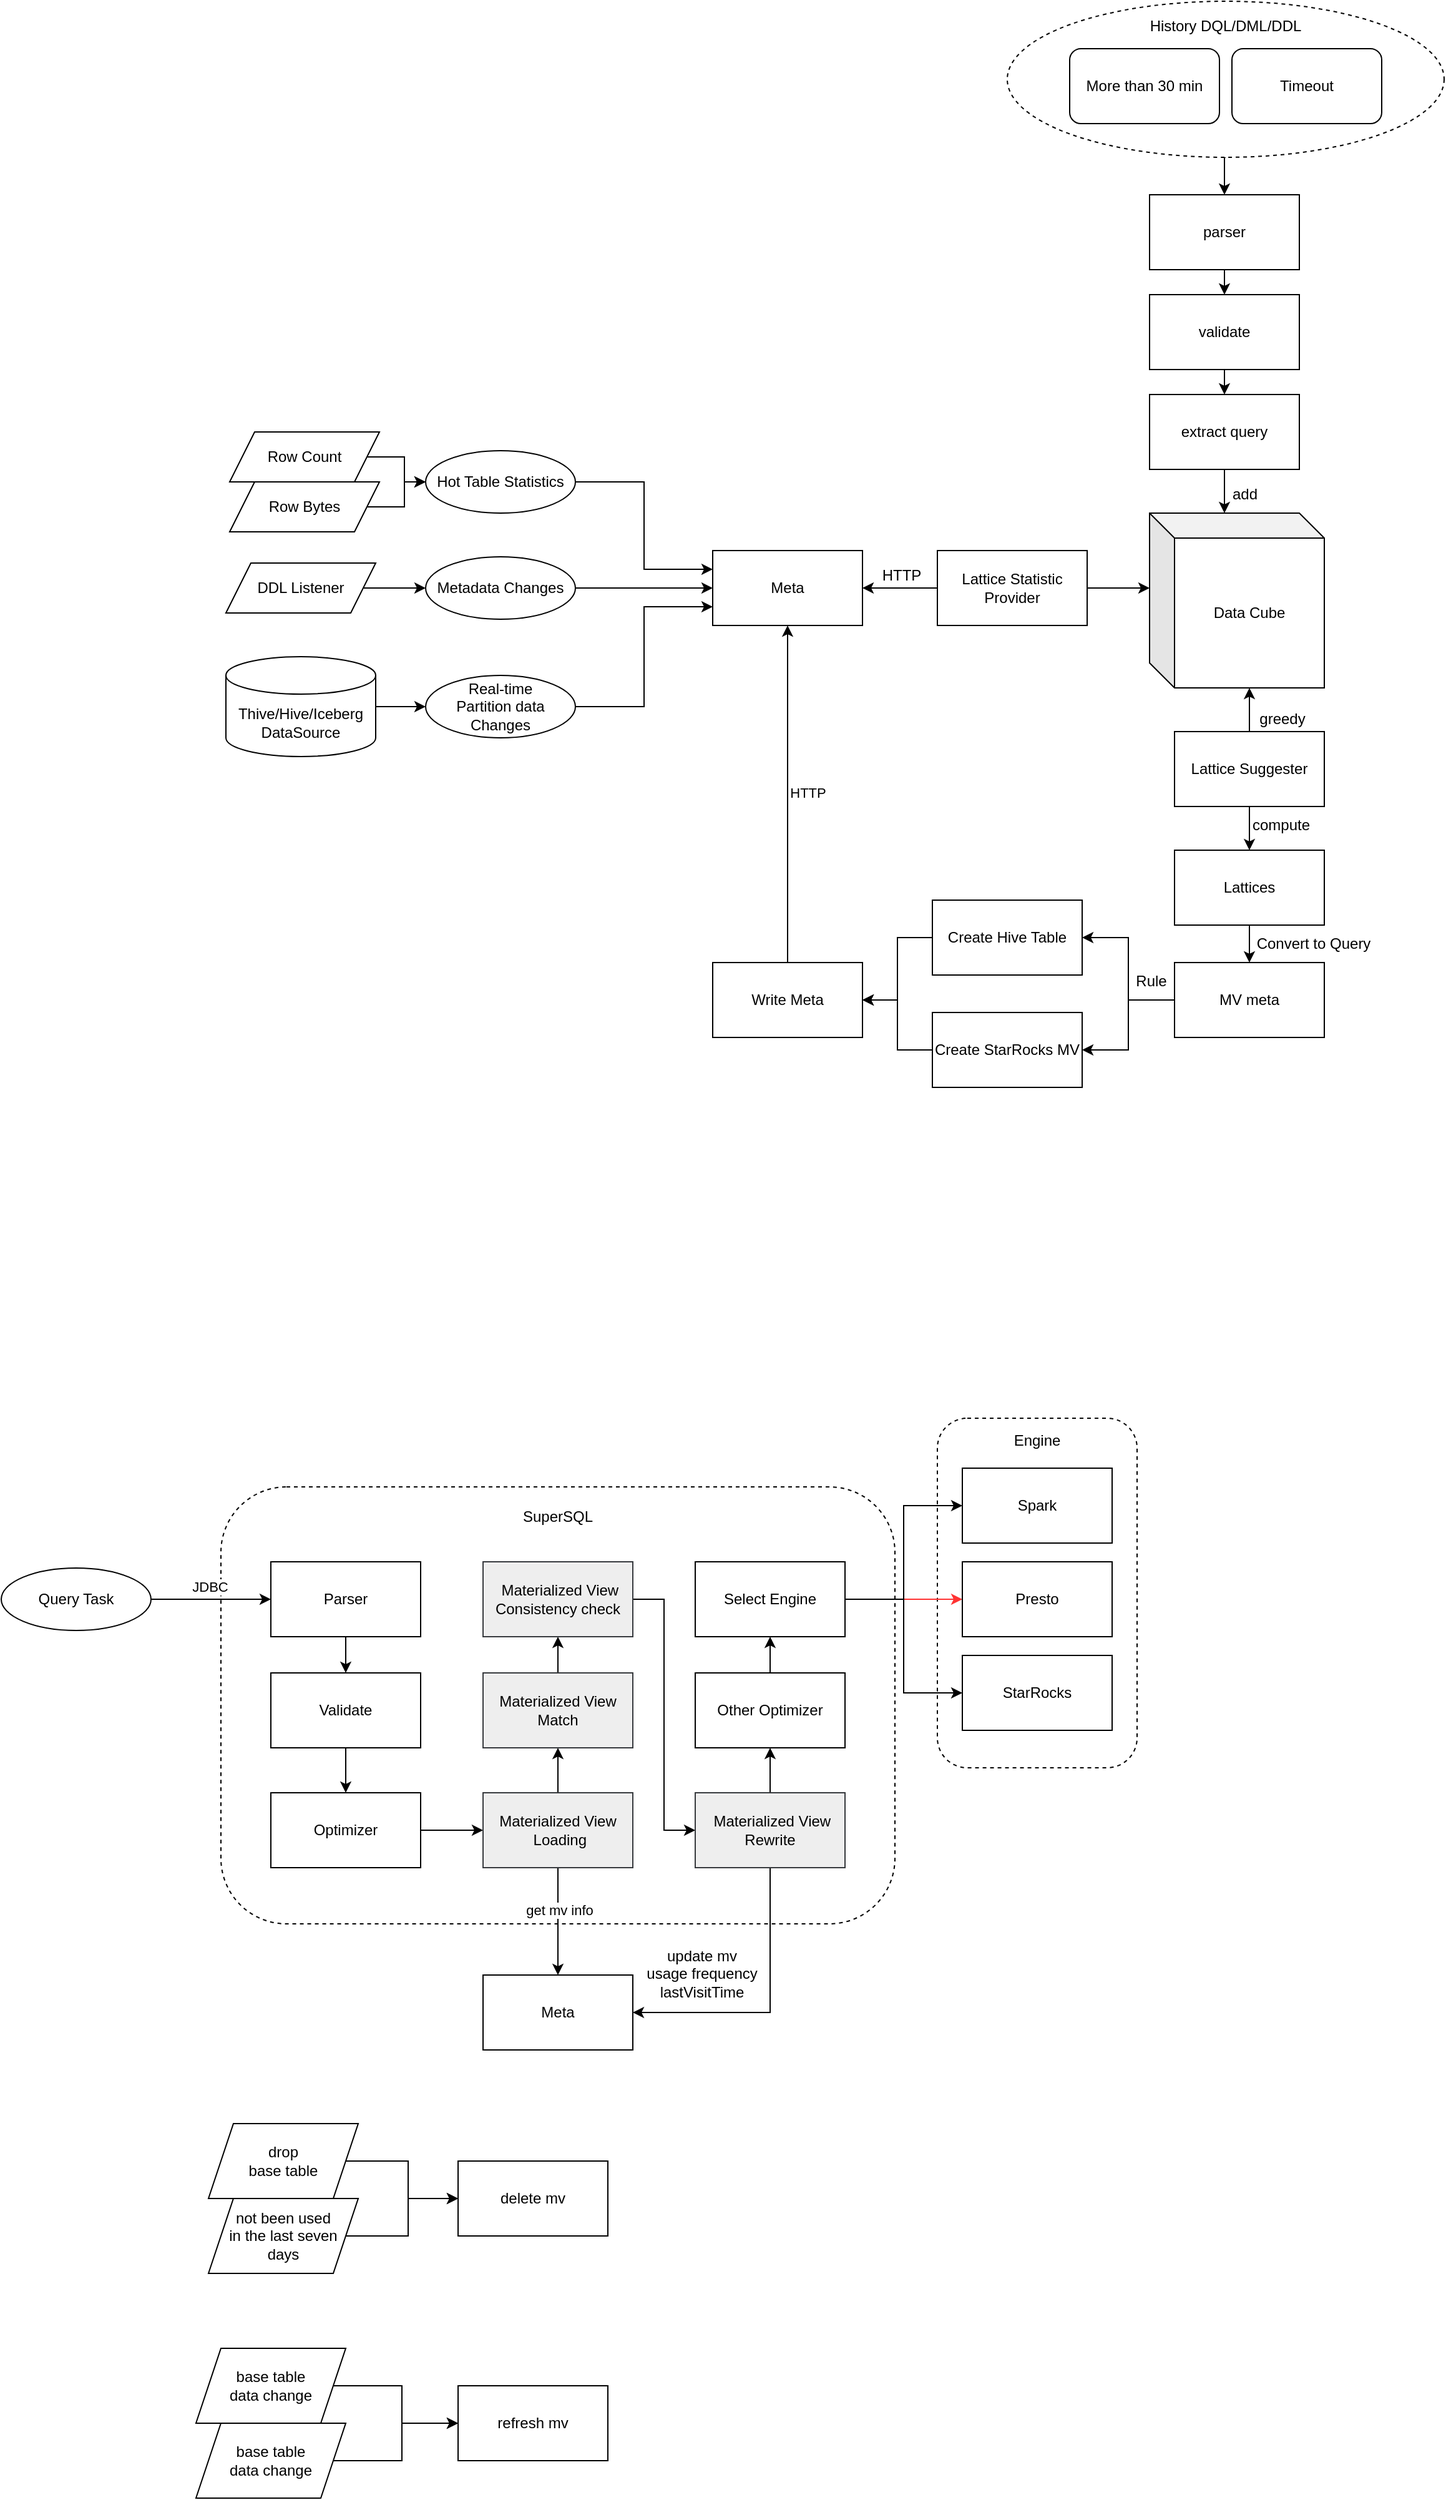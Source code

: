 <mxfile version="23.1.6" type="github">
  <diagram name="第 1 页" id="ghGFPaphjzri0F8Irfxw">
    <mxGraphModel dx="2901" dy="2315" grid="1" gridSize="10" guides="1" tooltips="1" connect="1" arrows="1" fold="1" page="1" pageScale="1" pageWidth="827" pageHeight="1169" math="0" shadow="0">
      <root>
        <mxCell id="0" />
        <mxCell id="1" parent="0" />
        <mxCell id="bA5kErI_qKJ0i6vfES4a-101" value="Engine&lt;br&gt;&lt;br&gt;&lt;br&gt;&lt;br&gt;&lt;br&gt;&lt;br&gt;&lt;br&gt;&lt;br&gt;&lt;br&gt;&lt;br&gt;&lt;br&gt;&lt;br&gt;&lt;br&gt;&lt;br&gt;&lt;br&gt;&lt;br&gt;&lt;br&gt;&lt;br&gt;" style="rounded=1;whiteSpace=wrap;html=1;dashed=1;" parent="1" vertex="1">
          <mxGeometry x="104" y="905" width="160" height="280" as="geometry" />
        </mxCell>
        <mxCell id="bA5kErI_qKJ0i6vfES4a-40" style="edgeStyle=orthogonalEdgeStyle;rounded=0;orthogonalLoop=1;jettySize=auto;html=1;exitX=0.5;exitY=1;exitDx=0;exitDy=0;entryX=0.5;entryY=0;entryDx=0;entryDy=0;" parent="1" source="bA5kErI_qKJ0i6vfES4a-39" target="bA5kErI_qKJ0i6vfES4a-41" edge="1">
          <mxGeometry relative="1" as="geometry" />
        </mxCell>
        <mxCell id="bA5kErI_qKJ0i6vfES4a-39" value="History DQL/DML/DDL&lt;br&gt;&lt;br&gt;&lt;br&gt;&lt;br&gt;&lt;br&gt;&lt;br&gt;&lt;br&gt;" style="ellipse;whiteSpace=wrap;html=1;dashed=1;" parent="1" vertex="1">
          <mxGeometry x="160" y="-230" width="350" height="125" as="geometry" />
        </mxCell>
        <mxCell id="bA5kErI_qKJ0i6vfES4a-6" style="edgeStyle=orthogonalEdgeStyle;rounded=0;orthogonalLoop=1;jettySize=auto;html=1;exitX=1;exitY=0.5;exitDx=0;exitDy=0;entryX=0;entryY=0.25;entryDx=0;entryDy=0;" parent="1" source="bA5kErI_qKJ0i6vfES4a-1" target="bA5kErI_qKJ0i6vfES4a-3" edge="1">
          <mxGeometry relative="1" as="geometry" />
        </mxCell>
        <mxCell id="bA5kErI_qKJ0i6vfES4a-1" value="Hot Table Statistics" style="ellipse;whiteSpace=wrap;html=1;" parent="1" vertex="1">
          <mxGeometry x="-306" y="130" width="120" height="50" as="geometry" />
        </mxCell>
        <mxCell id="bA5kErI_qKJ0i6vfES4a-5" style="edgeStyle=orthogonalEdgeStyle;rounded=0;orthogonalLoop=1;jettySize=auto;html=1;exitX=1;exitY=0.5;exitDx=0;exitDy=0;entryX=0;entryY=0.5;entryDx=0;entryDy=0;" parent="1" source="bA5kErI_qKJ0i6vfES4a-2" target="bA5kErI_qKJ0i6vfES4a-3" edge="1">
          <mxGeometry relative="1" as="geometry" />
        </mxCell>
        <mxCell id="bA5kErI_qKJ0i6vfES4a-2" value="Metadata Changes" style="ellipse;whiteSpace=wrap;html=1;" parent="1" vertex="1">
          <mxGeometry x="-306" y="215" width="120" height="50" as="geometry" />
        </mxCell>
        <mxCell id="bA5kErI_qKJ0i6vfES4a-3" value="Meta" style="rounded=0;whiteSpace=wrap;html=1;" parent="1" vertex="1">
          <mxGeometry x="-76" y="210" width="120" height="60" as="geometry" />
        </mxCell>
        <mxCell id="bA5kErI_qKJ0i6vfES4a-7" style="edgeStyle=orthogonalEdgeStyle;rounded=0;orthogonalLoop=1;jettySize=auto;html=1;exitX=1;exitY=0.5;exitDx=0;exitDy=0;entryX=0;entryY=0.75;entryDx=0;entryDy=0;" parent="1" source="bA5kErI_qKJ0i6vfES4a-4" target="bA5kErI_qKJ0i6vfES4a-3" edge="1">
          <mxGeometry relative="1" as="geometry" />
        </mxCell>
        <mxCell id="bA5kErI_qKJ0i6vfES4a-4" value="Real-time&lt;br&gt;Partition data &lt;br&gt;Changes" style="ellipse;whiteSpace=wrap;html=1;" parent="1" vertex="1">
          <mxGeometry x="-306" y="310" width="120" height="50" as="geometry" />
        </mxCell>
        <mxCell id="bA5kErI_qKJ0i6vfES4a-10" value="Data Cube" style="shape=cube;whiteSpace=wrap;html=1;boundedLbl=1;backgroundOutline=1;darkOpacity=0.05;darkOpacity2=0.1;" parent="1" vertex="1">
          <mxGeometry x="274" y="180" width="140" height="140" as="geometry" />
        </mxCell>
        <mxCell id="bA5kErI_qKJ0i6vfES4a-29" style="edgeStyle=orthogonalEdgeStyle;rounded=0;orthogonalLoop=1;jettySize=auto;html=1;exitX=0.5;exitY=1;exitDx=0;exitDy=0;entryX=0.5;entryY=0;entryDx=0;entryDy=0;" parent="1" source="bA5kErI_qKJ0i6vfES4a-11" target="bA5kErI_qKJ0i6vfES4a-28" edge="1">
          <mxGeometry relative="1" as="geometry" />
        </mxCell>
        <mxCell id="bA5kErI_qKJ0i6vfES4a-11" value="Lattice Suggester" style="rounded=0;whiteSpace=wrap;html=1;" parent="1" vertex="1">
          <mxGeometry x="294" y="355" width="120" height="60" as="geometry" />
        </mxCell>
        <mxCell id="bA5kErI_qKJ0i6vfES4a-12" style="edgeStyle=orthogonalEdgeStyle;rounded=0;orthogonalLoop=1;jettySize=auto;html=1;exitX=0.5;exitY=0;exitDx=0;exitDy=0;entryX=0;entryY=0;entryDx=80;entryDy=140;entryPerimeter=0;startArrow=none;startFill=0;endArrow=classic;endFill=1;" parent="1" source="bA5kErI_qKJ0i6vfES4a-11" target="bA5kErI_qKJ0i6vfES4a-10" edge="1">
          <mxGeometry relative="1" as="geometry" />
        </mxCell>
        <mxCell id="bA5kErI_qKJ0i6vfES4a-14" style="edgeStyle=orthogonalEdgeStyle;rounded=0;orthogonalLoop=1;jettySize=auto;html=1;exitX=0;exitY=0.5;exitDx=0;exitDy=0;entryX=1;entryY=0.5;entryDx=0;entryDy=0;" parent="1" source="bA5kErI_qKJ0i6vfES4a-13" target="bA5kErI_qKJ0i6vfES4a-3" edge="1">
          <mxGeometry relative="1" as="geometry" />
        </mxCell>
        <mxCell id="bA5kErI_qKJ0i6vfES4a-13" value="Lattice Statistic Provider" style="rounded=0;whiteSpace=wrap;html=1;" parent="1" vertex="1">
          <mxGeometry x="104" y="210" width="120" height="60" as="geometry" />
        </mxCell>
        <mxCell id="bA5kErI_qKJ0i6vfES4a-19" style="edgeStyle=orthogonalEdgeStyle;rounded=0;orthogonalLoop=1;jettySize=auto;html=1;exitX=1;exitY=0.5;exitDx=0;exitDy=0;entryX=0;entryY=0.5;entryDx=0;entryDy=0;" parent="1" source="bA5kErI_qKJ0i6vfES4a-15" target="bA5kErI_qKJ0i6vfES4a-1" edge="1">
          <mxGeometry relative="1" as="geometry" />
        </mxCell>
        <mxCell id="bA5kErI_qKJ0i6vfES4a-15" value="Row Bytes" style="shape=parallelogram;perimeter=parallelogramPerimeter;whiteSpace=wrap;html=1;fixedSize=1;" parent="1" vertex="1">
          <mxGeometry x="-463" y="155" width="120" height="40" as="geometry" />
        </mxCell>
        <mxCell id="bA5kErI_qKJ0i6vfES4a-18" style="edgeStyle=orthogonalEdgeStyle;rounded=0;orthogonalLoop=1;jettySize=auto;html=1;exitX=1;exitY=0.5;exitDx=0;exitDy=0;entryX=0;entryY=0.5;entryDx=0;entryDy=0;" parent="1" source="bA5kErI_qKJ0i6vfES4a-17" target="bA5kErI_qKJ0i6vfES4a-1" edge="1">
          <mxGeometry relative="1" as="geometry" />
        </mxCell>
        <mxCell id="bA5kErI_qKJ0i6vfES4a-17" value="Row Count" style="shape=parallelogram;perimeter=parallelogramPerimeter;whiteSpace=wrap;html=1;fixedSize=1;" parent="1" vertex="1">
          <mxGeometry x="-463" y="115" width="120" height="40" as="geometry" />
        </mxCell>
        <mxCell id="bA5kErI_qKJ0i6vfES4a-22" style="edgeStyle=orthogonalEdgeStyle;rounded=0;orthogonalLoop=1;jettySize=auto;html=1;exitX=1;exitY=0.5;exitDx=0;exitDy=0;entryX=0;entryY=0.5;entryDx=0;entryDy=0;" parent="1" source="bA5kErI_qKJ0i6vfES4a-20" target="bA5kErI_qKJ0i6vfES4a-2" edge="1">
          <mxGeometry relative="1" as="geometry" />
        </mxCell>
        <mxCell id="bA5kErI_qKJ0i6vfES4a-20" value="DDL Listener" style="shape=parallelogram;perimeter=parallelogramPerimeter;whiteSpace=wrap;html=1;fixedSize=1;" parent="1" vertex="1">
          <mxGeometry x="-466" y="220" width="120" height="40" as="geometry" />
        </mxCell>
        <mxCell id="bA5kErI_qKJ0i6vfES4a-21" style="edgeStyle=orthogonalEdgeStyle;rounded=0;orthogonalLoop=1;jettySize=auto;html=1;exitX=1;exitY=0.5;exitDx=0;exitDy=0;entryX=0;entryY=0;entryDx=0;entryDy=60;entryPerimeter=0;" parent="1" source="bA5kErI_qKJ0i6vfES4a-13" target="bA5kErI_qKJ0i6vfES4a-10" edge="1">
          <mxGeometry relative="1" as="geometry" />
        </mxCell>
        <mxCell id="bA5kErI_qKJ0i6vfES4a-25" style="edgeStyle=orthogonalEdgeStyle;rounded=0;orthogonalLoop=1;jettySize=auto;html=1;exitX=1;exitY=0.5;exitDx=0;exitDy=0;exitPerimeter=0;entryX=0;entryY=0.5;entryDx=0;entryDy=0;" parent="1" source="bA5kErI_qKJ0i6vfES4a-24" target="bA5kErI_qKJ0i6vfES4a-4" edge="1">
          <mxGeometry relative="1" as="geometry" />
        </mxCell>
        <mxCell id="bA5kErI_qKJ0i6vfES4a-24" value="Thive/Hive/Iceberg&lt;br&gt;DataSource" style="shape=cylinder3;whiteSpace=wrap;html=1;boundedLbl=1;backgroundOutline=1;size=15;" parent="1" vertex="1">
          <mxGeometry x="-466" y="295" width="120" height="80" as="geometry" />
        </mxCell>
        <mxCell id="bA5kErI_qKJ0i6vfES4a-31" style="edgeStyle=orthogonalEdgeStyle;rounded=0;orthogonalLoop=1;jettySize=auto;html=1;entryX=0.5;entryY=0;entryDx=0;entryDy=0;exitX=0.5;exitY=1;exitDx=0;exitDy=0;" parent="1" source="bA5kErI_qKJ0i6vfES4a-28" target="bA5kErI_qKJ0i6vfES4a-30" edge="1">
          <mxGeometry relative="1" as="geometry">
            <mxPoint x="330" y="530" as="sourcePoint" />
          </mxGeometry>
        </mxCell>
        <mxCell id="bA5kErI_qKJ0i6vfES4a-28" value="Lattices" style="rounded=0;whiteSpace=wrap;html=1;" parent="1" vertex="1">
          <mxGeometry x="294" y="450" width="120" height="60" as="geometry" />
        </mxCell>
        <mxCell id="bA5kErI_qKJ0i6vfES4a-77" style="edgeStyle=orthogonalEdgeStyle;rounded=0;orthogonalLoop=1;jettySize=auto;html=1;exitX=0;exitY=0.5;exitDx=0;exitDy=0;" parent="1" source="bA5kErI_qKJ0i6vfES4a-30" target="bA5kErI_qKJ0i6vfES4a-75" edge="1">
          <mxGeometry relative="1" as="geometry" />
        </mxCell>
        <mxCell id="bA5kErI_qKJ0i6vfES4a-78" style="edgeStyle=orthogonalEdgeStyle;rounded=0;orthogonalLoop=1;jettySize=auto;html=1;exitX=0;exitY=0.5;exitDx=0;exitDy=0;entryX=1;entryY=0.5;entryDx=0;entryDy=0;" parent="1" source="bA5kErI_qKJ0i6vfES4a-30" target="bA5kErI_qKJ0i6vfES4a-76" edge="1">
          <mxGeometry relative="1" as="geometry" />
        </mxCell>
        <mxCell id="bA5kErI_qKJ0i6vfES4a-30" value="MV meta" style="rounded=0;whiteSpace=wrap;html=1;" parent="1" vertex="1">
          <mxGeometry x="294" y="540" width="120" height="60" as="geometry" />
        </mxCell>
        <mxCell id="bA5kErI_qKJ0i6vfES4a-32" value="Convert to Query" style="text;html=1;align=center;verticalAlign=middle;resizable=0;points=[];autosize=1;strokeColor=none;fillColor=none;" parent="1" vertex="1">
          <mxGeometry x="350" y="510" width="110" height="30" as="geometry" />
        </mxCell>
        <mxCell id="bA5kErI_qKJ0i6vfES4a-37" value="More than 30 min" style="rounded=1;whiteSpace=wrap;html=1;" parent="1" vertex="1">
          <mxGeometry x="210" y="-192" width="120" height="60" as="geometry" />
        </mxCell>
        <mxCell id="bA5kErI_qKJ0i6vfES4a-38" value="Timeout" style="rounded=1;whiteSpace=wrap;html=1;" parent="1" vertex="1">
          <mxGeometry x="340" y="-192" width="120" height="60" as="geometry" />
        </mxCell>
        <mxCell id="bA5kErI_qKJ0i6vfES4a-47" style="edgeStyle=orthogonalEdgeStyle;rounded=0;orthogonalLoop=1;jettySize=auto;html=1;exitX=0.5;exitY=1;exitDx=0;exitDy=0;entryX=0.5;entryY=0;entryDx=0;entryDy=0;" parent="1" source="bA5kErI_qKJ0i6vfES4a-41" target="bA5kErI_qKJ0i6vfES4a-42" edge="1">
          <mxGeometry relative="1" as="geometry" />
        </mxCell>
        <mxCell id="bA5kErI_qKJ0i6vfES4a-41" value="parser" style="rounded=0;whiteSpace=wrap;html=1;" parent="1" vertex="1">
          <mxGeometry x="274" y="-75" width="120" height="60" as="geometry" />
        </mxCell>
        <mxCell id="bA5kErI_qKJ0i6vfES4a-46" style="edgeStyle=orthogonalEdgeStyle;rounded=0;orthogonalLoop=1;jettySize=auto;html=1;exitX=0.5;exitY=1;exitDx=0;exitDy=0;entryX=0.5;entryY=0;entryDx=0;entryDy=0;" parent="1" source="bA5kErI_qKJ0i6vfES4a-42" target="bA5kErI_qKJ0i6vfES4a-43" edge="1">
          <mxGeometry relative="1" as="geometry" />
        </mxCell>
        <mxCell id="bA5kErI_qKJ0i6vfES4a-42" value="validate" style="rounded=0;whiteSpace=wrap;html=1;" parent="1" vertex="1">
          <mxGeometry x="274" y="5" width="120" height="60" as="geometry" />
        </mxCell>
        <mxCell id="bA5kErI_qKJ0i6vfES4a-43" value="extract query" style="rounded=0;whiteSpace=wrap;html=1;" parent="1" vertex="1">
          <mxGeometry x="274" y="85" width="120" height="60" as="geometry" />
        </mxCell>
        <mxCell id="bA5kErI_qKJ0i6vfES4a-44" style="edgeStyle=orthogonalEdgeStyle;rounded=0;orthogonalLoop=1;jettySize=auto;html=1;exitX=0.5;exitY=1;exitDx=0;exitDy=0;entryX=0;entryY=0;entryDx=60;entryDy=0;entryPerimeter=0;" parent="1" source="bA5kErI_qKJ0i6vfES4a-43" target="bA5kErI_qKJ0i6vfES4a-10" edge="1">
          <mxGeometry relative="1" as="geometry" />
        </mxCell>
        <mxCell id="bA5kErI_qKJ0i6vfES4a-45" value="add" style="text;html=1;align=center;verticalAlign=middle;resizable=0;points=[];autosize=1;strokeColor=none;fillColor=none;" parent="1" vertex="1">
          <mxGeometry x="330" y="150" width="40" height="30" as="geometry" />
        </mxCell>
        <mxCell id="bA5kErI_qKJ0i6vfES4a-48" value="compute" style="text;html=1;align=center;verticalAlign=middle;resizable=0;points=[];autosize=1;strokeColor=none;fillColor=none;" parent="1" vertex="1">
          <mxGeometry x="344" y="415" width="70" height="30" as="geometry" />
        </mxCell>
        <mxCell id="bA5kErI_qKJ0i6vfES4a-70" value="greedy" style="text;html=1;align=center;verticalAlign=middle;resizable=0;points=[];autosize=1;strokeColor=none;fillColor=none;" parent="1" vertex="1">
          <mxGeometry x="350" y="330" width="60" height="30" as="geometry" />
        </mxCell>
        <mxCell id="bA5kErI_qKJ0i6vfES4a-71" value="HTTP" style="text;html=1;align=center;verticalAlign=middle;resizable=0;points=[];autosize=1;strokeColor=none;fillColor=none;" parent="1" vertex="1">
          <mxGeometry x="50" y="215" width="50" height="30" as="geometry" />
        </mxCell>
        <mxCell id="bA5kErI_qKJ0i6vfES4a-83" style="edgeStyle=orthogonalEdgeStyle;rounded=0;orthogonalLoop=1;jettySize=auto;html=1;exitX=0;exitY=0.5;exitDx=0;exitDy=0;entryX=1;entryY=0.5;entryDx=0;entryDy=0;" parent="1" source="bA5kErI_qKJ0i6vfES4a-75" target="bA5kErI_qKJ0i6vfES4a-81" edge="1">
          <mxGeometry relative="1" as="geometry" />
        </mxCell>
        <mxCell id="bA5kErI_qKJ0i6vfES4a-75" value="Create Hive Table" style="rounded=0;whiteSpace=wrap;html=1;" parent="1" vertex="1">
          <mxGeometry x="100" y="490" width="120" height="60" as="geometry" />
        </mxCell>
        <mxCell id="bA5kErI_qKJ0i6vfES4a-85" style="edgeStyle=orthogonalEdgeStyle;rounded=0;orthogonalLoop=1;jettySize=auto;html=1;exitX=0;exitY=0.5;exitDx=0;exitDy=0;entryX=1;entryY=0.5;entryDx=0;entryDy=0;" parent="1" source="bA5kErI_qKJ0i6vfES4a-76" target="bA5kErI_qKJ0i6vfES4a-81" edge="1">
          <mxGeometry relative="1" as="geometry" />
        </mxCell>
        <mxCell id="bA5kErI_qKJ0i6vfES4a-76" value="Create StarRocks MV" style="rounded=0;whiteSpace=wrap;html=1;" parent="1" vertex="1">
          <mxGeometry x="100" y="580" width="120" height="60" as="geometry" />
        </mxCell>
        <mxCell id="bA5kErI_qKJ0i6vfES4a-79" value="Rule" style="text;html=1;align=center;verticalAlign=middle;resizable=0;points=[];autosize=1;strokeColor=none;fillColor=none;" parent="1" vertex="1">
          <mxGeometry x="250" y="540" width="50" height="30" as="geometry" />
        </mxCell>
        <mxCell id="bA5kErI_qKJ0i6vfES4a-82" style="edgeStyle=orthogonalEdgeStyle;rounded=0;orthogonalLoop=1;jettySize=auto;html=1;exitX=0.5;exitY=0;exitDx=0;exitDy=0;entryX=0.5;entryY=1;entryDx=0;entryDy=0;" parent="1" source="bA5kErI_qKJ0i6vfES4a-81" target="bA5kErI_qKJ0i6vfES4a-3" edge="1">
          <mxGeometry relative="1" as="geometry" />
        </mxCell>
        <mxCell id="bA5kErI_qKJ0i6vfES4a-109" value="HTTP" style="edgeLabel;html=1;align=center;verticalAlign=middle;resizable=0;points=[];" parent="bA5kErI_qKJ0i6vfES4a-82" vertex="1" connectable="0">
          <mxGeometry x="0.007" y="-2" relative="1" as="geometry">
            <mxPoint x="14" as="offset" />
          </mxGeometry>
        </mxCell>
        <mxCell id="bA5kErI_qKJ0i6vfES4a-81" value="Write Meta" style="rounded=0;whiteSpace=wrap;html=1;" parent="1" vertex="1">
          <mxGeometry x="-76" y="540" width="120" height="60" as="geometry" />
        </mxCell>
        <mxCell id="bA5kErI_qKJ0i6vfES4a-86" value="SuperSQL&lt;br&gt;&lt;br&gt;&lt;br&gt;&lt;br&gt;&lt;br&gt;&lt;br&gt;&lt;br&gt;&lt;br&gt;&lt;br&gt;&lt;br&gt;&lt;br&gt;&lt;br&gt;&lt;br&gt;&lt;br&gt;&lt;br&gt;&lt;br&gt;&lt;br&gt;&lt;br&gt;&lt;br&gt;&lt;br&gt;&lt;br&gt;&lt;br&gt;" style="rounded=1;whiteSpace=wrap;html=1;dashed=1;" parent="1" vertex="1">
          <mxGeometry x="-470" y="960" width="540" height="350" as="geometry" />
        </mxCell>
        <mxCell id="bA5kErI_qKJ0i6vfES4a-87" style="edgeStyle=orthogonalEdgeStyle;rounded=0;orthogonalLoop=1;jettySize=auto;html=1;exitX=0.5;exitY=0;exitDx=0;exitDy=0;entryX=0.5;entryY=1;entryDx=0;entryDy=0;" parent="1" source="bA5kErI_qKJ0i6vfES4a-120" target="bA5kErI_qKJ0i6vfES4a-100" edge="1">
          <mxGeometry relative="1" as="geometry" />
        </mxCell>
        <mxCell id="bA5kErI_qKJ0i6vfES4a-121" style="edgeStyle=orthogonalEdgeStyle;rounded=0;orthogonalLoop=1;jettySize=auto;html=1;exitX=0.5;exitY=0;exitDx=0;exitDy=0;entryX=0.5;entryY=1;entryDx=0;entryDy=0;" parent="1" source="bA5kErI_qKJ0i6vfES4a-88" target="bA5kErI_qKJ0i6vfES4a-120" edge="1">
          <mxGeometry relative="1" as="geometry" />
        </mxCell>
        <mxCell id="bA5kErI_qKJ0i6vfES4a-122" style="edgeStyle=orthogonalEdgeStyle;rounded=0;orthogonalLoop=1;jettySize=auto;html=1;exitX=0.5;exitY=1;exitDx=0;exitDy=0;entryX=1;entryY=0.5;entryDx=0;entryDy=0;" parent="1" source="bA5kErI_qKJ0i6vfES4a-88" target="bA5kErI_qKJ0i6vfES4a-112" edge="1">
          <mxGeometry relative="1" as="geometry" />
        </mxCell>
        <mxCell id="bA5kErI_qKJ0i6vfES4a-88" value="&amp;nbsp;Materialized View Rewrite" style="rounded=0;whiteSpace=wrap;html=1;fillColor=#eeeeee;strokeColor=#36393d;" parent="1" vertex="1">
          <mxGeometry x="-90" y="1205" width="120" height="60" as="geometry" />
        </mxCell>
        <mxCell id="bA5kErI_qKJ0i6vfES4a-89" style="edgeStyle=orthogonalEdgeStyle;rounded=0;orthogonalLoop=1;jettySize=auto;html=1;exitX=0.5;exitY=1;exitDx=0;exitDy=0;entryX=0.5;entryY=0;entryDx=0;entryDy=0;" parent="1" source="bA5kErI_qKJ0i6vfES4a-90" target="bA5kErI_qKJ0i6vfES4a-92" edge="1">
          <mxGeometry relative="1" as="geometry" />
        </mxCell>
        <mxCell id="bA5kErI_qKJ0i6vfES4a-90" value="Parser" style="rounded=0;whiteSpace=wrap;html=1;" parent="1" vertex="1">
          <mxGeometry x="-430" y="1020" width="120" height="60" as="geometry" />
        </mxCell>
        <mxCell id="bA5kErI_qKJ0i6vfES4a-91" style="edgeStyle=orthogonalEdgeStyle;rounded=0;orthogonalLoop=1;jettySize=auto;html=1;exitX=0.5;exitY=1;exitDx=0;exitDy=0;entryX=0.5;entryY=0;entryDx=0;entryDy=0;" parent="1" source="bA5kErI_qKJ0i6vfES4a-92" target="bA5kErI_qKJ0i6vfES4a-94" edge="1">
          <mxGeometry relative="1" as="geometry" />
        </mxCell>
        <mxCell id="bA5kErI_qKJ0i6vfES4a-92" value="Validate" style="rounded=0;whiteSpace=wrap;html=1;" parent="1" vertex="1">
          <mxGeometry x="-430" y="1109" width="120" height="60" as="geometry" />
        </mxCell>
        <mxCell id="bA5kErI_qKJ0i6vfES4a-93" style="edgeStyle=orthogonalEdgeStyle;rounded=0;orthogonalLoop=1;jettySize=auto;html=1;exitX=1;exitY=0.5;exitDx=0;exitDy=0;entryX=0;entryY=0.5;entryDx=0;entryDy=0;" parent="1" source="bA5kErI_qKJ0i6vfES4a-94" target="bA5kErI_qKJ0i6vfES4a-98" edge="1">
          <mxGeometry relative="1" as="geometry" />
        </mxCell>
        <mxCell id="bA5kErI_qKJ0i6vfES4a-94" value="Optimizer" style="rounded=0;whiteSpace=wrap;html=1;" parent="1" vertex="1">
          <mxGeometry x="-430" y="1205" width="120" height="60" as="geometry" />
        </mxCell>
        <mxCell id="bA5kErI_qKJ0i6vfES4a-95" style="edgeStyle=orthogonalEdgeStyle;rounded=0;orthogonalLoop=1;jettySize=auto;html=1;exitX=1;exitY=0.5;exitDx=0;exitDy=0;entryX=0;entryY=0.5;entryDx=0;entryDy=0;" parent="1" source="bA5kErI_qKJ0i6vfES4a-110" target="bA5kErI_qKJ0i6vfES4a-90" edge="1">
          <mxGeometry relative="1" as="geometry">
            <mxPoint x="-434" y="1046" as="sourcePoint" />
          </mxGeometry>
        </mxCell>
        <mxCell id="bA5kErI_qKJ0i6vfES4a-111" value="JDBC" style="edgeLabel;html=1;align=center;verticalAlign=middle;resizable=0;points=[];" parent="bA5kErI_qKJ0i6vfES4a-95" vertex="1" connectable="0">
          <mxGeometry x="-0.105" y="-2" relative="1" as="geometry">
            <mxPoint x="4" y="-12" as="offset" />
          </mxGeometry>
        </mxCell>
        <mxCell id="bA5kErI_qKJ0i6vfES4a-97" style="edgeStyle=orthogonalEdgeStyle;rounded=0;orthogonalLoop=1;jettySize=auto;html=1;exitX=0.5;exitY=0;exitDx=0;exitDy=0;entryX=0.5;entryY=1;entryDx=0;entryDy=0;" parent="1" source="bA5kErI_qKJ0i6vfES4a-98" target="bA5kErI_qKJ0i6vfES4a-115" edge="1">
          <mxGeometry relative="1" as="geometry" />
        </mxCell>
        <mxCell id="bA5kErI_qKJ0i6vfES4a-113" style="edgeStyle=orthogonalEdgeStyle;rounded=0;orthogonalLoop=1;jettySize=auto;html=1;exitX=0.5;exitY=1;exitDx=0;exitDy=0;entryX=0.5;entryY=0;entryDx=0;entryDy=0;" parent="1" source="bA5kErI_qKJ0i6vfES4a-98" target="bA5kErI_qKJ0i6vfES4a-112" edge="1">
          <mxGeometry relative="1" as="geometry" />
        </mxCell>
        <mxCell id="bA5kErI_qKJ0i6vfES4a-114" value="get mv info" style="edgeLabel;html=1;align=center;verticalAlign=middle;resizable=0;points=[];" parent="bA5kErI_qKJ0i6vfES4a-113" vertex="1" connectable="0">
          <mxGeometry x="-0.244" y="1" relative="1" as="geometry">
            <mxPoint y="1" as="offset" />
          </mxGeometry>
        </mxCell>
        <mxCell id="bA5kErI_qKJ0i6vfES4a-98" value="Materialized View&lt;br&gt;&amp;nbsp;Loading" style="rounded=0;whiteSpace=wrap;html=1;fillColor=#eeeeee;strokeColor=#36393d;" parent="1" vertex="1">
          <mxGeometry x="-260" y="1205" width="120" height="60" as="geometry" />
        </mxCell>
        <mxCell id="bA5kErI_qKJ0i6vfES4a-106" style="edgeStyle=orthogonalEdgeStyle;rounded=0;orthogonalLoop=1;jettySize=auto;html=1;exitX=1;exitY=0.5;exitDx=0;exitDy=0;entryX=0;entryY=0.5;entryDx=0;entryDy=0;" parent="1" source="bA5kErI_qKJ0i6vfES4a-100" target="bA5kErI_qKJ0i6vfES4a-102" edge="1">
          <mxGeometry relative="1" as="geometry" />
        </mxCell>
        <mxCell id="bA5kErI_qKJ0i6vfES4a-107" style="edgeStyle=orthogonalEdgeStyle;rounded=0;orthogonalLoop=1;jettySize=auto;html=1;exitX=1;exitY=0.5;exitDx=0;exitDy=0;entryX=0;entryY=0.5;entryDx=0;entryDy=0;strokeColor=#FF3333;" parent="1" source="bA5kErI_qKJ0i6vfES4a-100" target="bA5kErI_qKJ0i6vfES4a-103" edge="1">
          <mxGeometry relative="1" as="geometry" />
        </mxCell>
        <mxCell id="bA5kErI_qKJ0i6vfES4a-108" style="edgeStyle=orthogonalEdgeStyle;rounded=0;orthogonalLoop=1;jettySize=auto;html=1;exitX=1;exitY=0.5;exitDx=0;exitDy=0;entryX=0;entryY=0.5;entryDx=0;entryDy=0;" parent="1" source="bA5kErI_qKJ0i6vfES4a-100" target="bA5kErI_qKJ0i6vfES4a-104" edge="1">
          <mxGeometry relative="1" as="geometry" />
        </mxCell>
        <mxCell id="bA5kErI_qKJ0i6vfES4a-100" value="Select Engine" style="rounded=0;whiteSpace=wrap;html=1;" parent="1" vertex="1">
          <mxGeometry x="-90" y="1020" width="120" height="60" as="geometry" />
        </mxCell>
        <mxCell id="bA5kErI_qKJ0i6vfES4a-102" value="Spark" style="rounded=0;whiteSpace=wrap;html=1;" parent="1" vertex="1">
          <mxGeometry x="124" y="945" width="120" height="60" as="geometry" />
        </mxCell>
        <mxCell id="bA5kErI_qKJ0i6vfES4a-103" value="Presto" style="rounded=0;whiteSpace=wrap;html=1;" parent="1" vertex="1">
          <mxGeometry x="124" y="1020" width="120" height="60" as="geometry" />
        </mxCell>
        <mxCell id="bA5kErI_qKJ0i6vfES4a-104" value="StarRocks" style="rounded=0;whiteSpace=wrap;html=1;" parent="1" vertex="1">
          <mxGeometry x="124" y="1095" width="120" height="60" as="geometry" />
        </mxCell>
        <mxCell id="bA5kErI_qKJ0i6vfES4a-110" value="Query Task" style="ellipse;whiteSpace=wrap;html=1;" parent="1" vertex="1">
          <mxGeometry x="-646" y="1025" width="120" height="50" as="geometry" />
        </mxCell>
        <mxCell id="bA5kErI_qKJ0i6vfES4a-112" value="Meta" style="rounded=0;whiteSpace=wrap;html=1;" parent="1" vertex="1">
          <mxGeometry x="-260" y="1351" width="120" height="60" as="geometry" />
        </mxCell>
        <mxCell id="bA5kErI_qKJ0i6vfES4a-117" style="edgeStyle=orthogonalEdgeStyle;rounded=0;orthogonalLoop=1;jettySize=auto;html=1;exitX=0.5;exitY=0;exitDx=0;exitDy=0;entryX=0.5;entryY=1;entryDx=0;entryDy=0;" parent="1" source="bA5kErI_qKJ0i6vfES4a-115" target="bA5kErI_qKJ0i6vfES4a-118" edge="1">
          <mxGeometry relative="1" as="geometry" />
        </mxCell>
        <mxCell id="bA5kErI_qKJ0i6vfES4a-115" value="Materialized View&lt;br&gt;Match" style="rounded=0;whiteSpace=wrap;html=1;fillColor=#eeeeee;strokeColor=#36393d;" parent="1" vertex="1">
          <mxGeometry x="-260" y="1109" width="120" height="60" as="geometry" />
        </mxCell>
        <mxCell id="bA5kErI_qKJ0i6vfES4a-119" style="edgeStyle=orthogonalEdgeStyle;rounded=0;orthogonalLoop=1;jettySize=auto;html=1;exitX=1;exitY=0.5;exitDx=0;exitDy=0;entryX=0;entryY=0.5;entryDx=0;entryDy=0;" parent="1" source="bA5kErI_qKJ0i6vfES4a-118" target="bA5kErI_qKJ0i6vfES4a-88" edge="1">
          <mxGeometry relative="1" as="geometry" />
        </mxCell>
        <mxCell id="bA5kErI_qKJ0i6vfES4a-118" value="&amp;nbsp;Materialized View Consistency check" style="rounded=0;whiteSpace=wrap;html=1;fillColor=#eeeeee;strokeColor=#36393d;" parent="1" vertex="1">
          <mxGeometry x="-260" y="1020" width="120" height="60" as="geometry" />
        </mxCell>
        <mxCell id="bA5kErI_qKJ0i6vfES4a-120" value="Other Optimizer" style="rounded=0;whiteSpace=wrap;html=1;" parent="1" vertex="1">
          <mxGeometry x="-90" y="1109" width="120" height="60" as="geometry" />
        </mxCell>
        <mxCell id="bA5kErI_qKJ0i6vfES4a-123" value="update mv &lt;br&gt;usage frequency&lt;br&gt;lastVisitTime" style="text;html=1;align=center;verticalAlign=middle;resizable=0;points=[];autosize=1;strokeColor=none;fillColor=none;" parent="1" vertex="1">
          <mxGeometry x="-140" y="1320" width="110" height="60" as="geometry" />
        </mxCell>
        <mxCell id="bA5kErI_qKJ0i6vfES4a-124" value="delete mv" style="rounded=0;whiteSpace=wrap;html=1;" parent="1" vertex="1">
          <mxGeometry x="-280" y="1500" width="120" height="60" as="geometry" />
        </mxCell>
        <mxCell id="bA5kErI_qKJ0i6vfES4a-127" style="edgeStyle=orthogonalEdgeStyle;rounded=0;orthogonalLoop=1;jettySize=auto;html=1;exitX=1;exitY=0.5;exitDx=0;exitDy=0;entryX=0;entryY=0.5;entryDx=0;entryDy=0;" parent="1" source="bA5kErI_qKJ0i6vfES4a-125" target="bA5kErI_qKJ0i6vfES4a-124" edge="1">
          <mxGeometry relative="1" as="geometry" />
        </mxCell>
        <mxCell id="bA5kErI_qKJ0i6vfES4a-125" value="not been used &lt;br&gt;in the last seven &lt;br&gt;days" style="shape=parallelogram;perimeter=parallelogramPerimeter;whiteSpace=wrap;html=1;fixedSize=1;" parent="1" vertex="1">
          <mxGeometry x="-480" y="1530" width="120" height="60" as="geometry" />
        </mxCell>
        <mxCell id="bA5kErI_qKJ0i6vfES4a-129" style="edgeStyle=orthogonalEdgeStyle;rounded=0;orthogonalLoop=1;jettySize=auto;html=1;exitX=1;exitY=0.5;exitDx=0;exitDy=0;entryX=0;entryY=0.5;entryDx=0;entryDy=0;" parent="1" source="bA5kErI_qKJ0i6vfES4a-126" target="bA5kErI_qKJ0i6vfES4a-128" edge="1">
          <mxGeometry relative="1" as="geometry" />
        </mxCell>
        <mxCell id="bA5kErI_qKJ0i6vfES4a-126" value="base table &lt;br&gt;data change" style="shape=parallelogram;perimeter=parallelogramPerimeter;whiteSpace=wrap;html=1;fixedSize=1;" parent="1" vertex="1">
          <mxGeometry x="-490" y="1650" width="120" height="60" as="geometry" />
        </mxCell>
        <mxCell id="bA5kErI_qKJ0i6vfES4a-128" value="refresh mv" style="rounded=0;whiteSpace=wrap;html=1;" parent="1" vertex="1">
          <mxGeometry x="-280" y="1680" width="120" height="60" as="geometry" />
        </mxCell>
        <mxCell id="zxdFLWkKSKJepTUfZC-g-2" style="edgeStyle=orthogonalEdgeStyle;rounded=0;orthogonalLoop=1;jettySize=auto;html=1;exitX=1;exitY=0.5;exitDx=0;exitDy=0;entryX=0;entryY=0.5;entryDx=0;entryDy=0;" edge="1" parent="1" source="zxdFLWkKSKJepTUfZC-g-1" target="bA5kErI_qKJ0i6vfES4a-124">
          <mxGeometry relative="1" as="geometry" />
        </mxCell>
        <mxCell id="zxdFLWkKSKJepTUfZC-g-1" value="drop&lt;br&gt;base table" style="shape=parallelogram;perimeter=parallelogramPerimeter;whiteSpace=wrap;html=1;fixedSize=1;" vertex="1" parent="1">
          <mxGeometry x="-480" y="1470" width="120" height="60" as="geometry" />
        </mxCell>
        <mxCell id="zxdFLWkKSKJepTUfZC-g-4" style="edgeStyle=orthogonalEdgeStyle;rounded=0;orthogonalLoop=1;jettySize=auto;html=1;exitX=1;exitY=0.5;exitDx=0;exitDy=0;entryX=0;entryY=0.5;entryDx=0;entryDy=0;" edge="1" parent="1" source="zxdFLWkKSKJepTUfZC-g-3" target="bA5kErI_qKJ0i6vfES4a-128">
          <mxGeometry relative="1" as="geometry" />
        </mxCell>
        <mxCell id="zxdFLWkKSKJepTUfZC-g-3" value="base table &lt;br&gt;data change" style="shape=parallelogram;perimeter=parallelogramPerimeter;whiteSpace=wrap;html=1;fixedSize=1;" vertex="1" parent="1">
          <mxGeometry x="-490" y="1710" width="120" height="60" as="geometry" />
        </mxCell>
      </root>
    </mxGraphModel>
  </diagram>
</mxfile>
